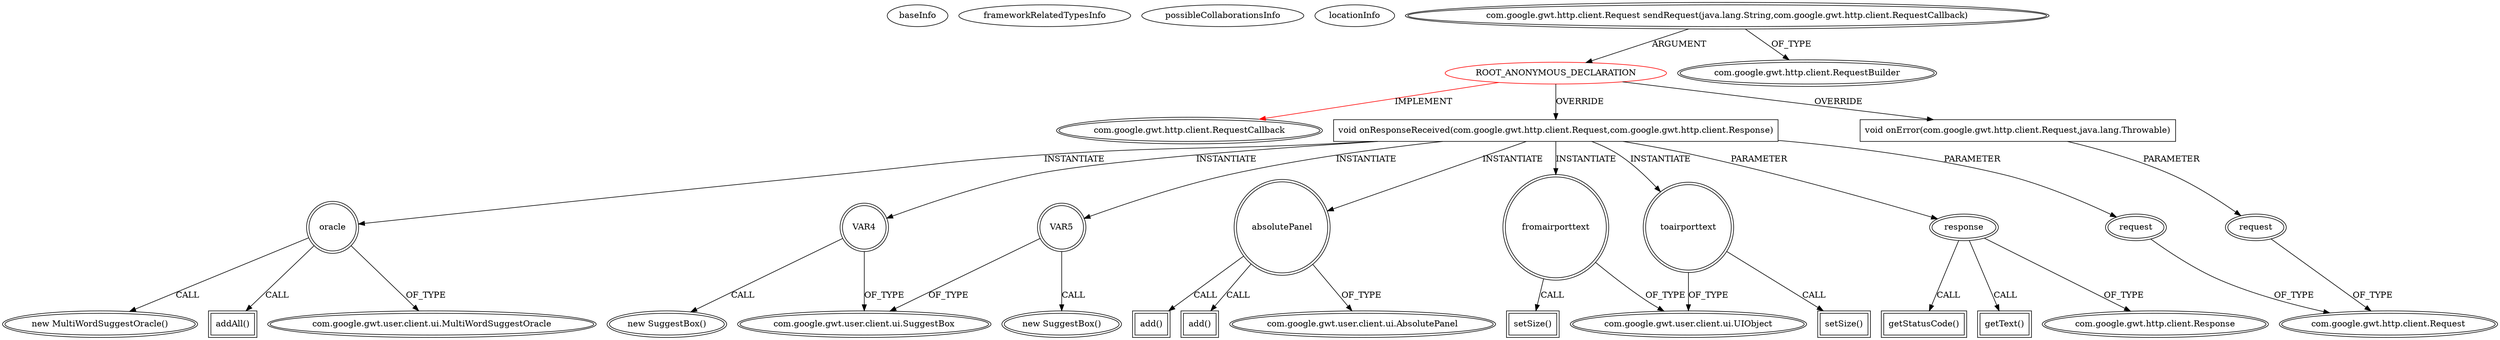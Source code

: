 digraph {
baseInfo[graphId=1092,category="extension_graph",isAnonymous=true,possibleRelation=false]
frameworkRelatedTypesInfo[0="com.google.gwt.http.client.RequestCallback"]
possibleCollaborationsInfo[]
locationInfo[projectName="coldplayguy-flight87",filePath="/coldplayguy-flight87/flight87-master/BookFlight/src/bookflight/client/BookFlight.java",contextSignature="void onModuleLoad()",graphId="1092"]
0[label="ROOT_ANONYMOUS_DECLARATION",vertexType="ROOT_ANONYMOUS_DECLARATION",isFrameworkType=false,color=red]
1[label="com.google.gwt.http.client.RequestCallback",vertexType="FRAMEWORK_INTERFACE_TYPE",isFrameworkType=true,peripheries=2]
2[label="com.google.gwt.http.client.Request sendRequest(java.lang.String,com.google.gwt.http.client.RequestCallback)",vertexType="OUTSIDE_CALL",isFrameworkType=true,peripheries=2]
3[label="com.google.gwt.http.client.RequestBuilder",vertexType="FRAMEWORK_CLASS_TYPE",isFrameworkType=true,peripheries=2]
4[label="void onError(com.google.gwt.http.client.Request,java.lang.Throwable)",vertexType="OVERRIDING_METHOD_DECLARATION",isFrameworkType=false,shape=box]
5[label="request",vertexType="PARAMETER_DECLARATION",isFrameworkType=true,peripheries=2]
6[label="com.google.gwt.http.client.Request",vertexType="FRAMEWORK_CLASS_TYPE",isFrameworkType=true,peripheries=2]
7[label="void onResponseReceived(com.google.gwt.http.client.Request,com.google.gwt.http.client.Response)",vertexType="OVERRIDING_METHOD_DECLARATION",isFrameworkType=false,shape=box]
8[label="request",vertexType="PARAMETER_DECLARATION",isFrameworkType=true,peripheries=2]
10[label="response",vertexType="PARAMETER_DECLARATION",isFrameworkType=true,peripheries=2]
11[label="com.google.gwt.http.client.Response",vertexType="FRAMEWORK_CLASS_TYPE",isFrameworkType=true,peripheries=2]
13[label="getStatusCode()",vertexType="INSIDE_CALL",isFrameworkType=true,peripheries=2,shape=box]
15[label="getText()",vertexType="INSIDE_CALL",isFrameworkType=true,peripheries=2,shape=box]
17[label="oracle",vertexType="VARIABLE_EXPRESION",isFrameworkType=true,peripheries=2,shape=circle]
18[label="com.google.gwt.user.client.ui.MultiWordSuggestOracle",vertexType="FRAMEWORK_CLASS_TYPE",isFrameworkType=true,peripheries=2]
16[label="new MultiWordSuggestOracle()",vertexType="CONSTRUCTOR_CALL",isFrameworkType=true,peripheries=2]
20[label="addAll()",vertexType="INSIDE_CALL",isFrameworkType=true,peripheries=2,shape=box]
22[label="VAR4",vertexType="VARIABLE_EXPRESION",isFrameworkType=true,peripheries=2,shape=circle]
23[label="com.google.gwt.user.client.ui.SuggestBox",vertexType="FRAMEWORK_CLASS_TYPE",isFrameworkType=true,peripheries=2]
21[label="new SuggestBox()",vertexType="CONSTRUCTOR_CALL",isFrameworkType=true,peripheries=2]
25[label="VAR5",vertexType="VARIABLE_EXPRESION",isFrameworkType=true,peripheries=2,shape=circle]
24[label="new SuggestBox()",vertexType="CONSTRUCTOR_CALL",isFrameworkType=true,peripheries=2]
27[label="absolutePanel",vertexType="VARIABLE_EXPRESION",isFrameworkType=true,peripheries=2,shape=circle]
29[label="com.google.gwt.user.client.ui.AbsolutePanel",vertexType="FRAMEWORK_CLASS_TYPE",isFrameworkType=true,peripheries=2]
28[label="add()",vertexType="INSIDE_CALL",isFrameworkType=true,peripheries=2,shape=box]
30[label="fromairporttext",vertexType="VARIABLE_EXPRESION",isFrameworkType=true,peripheries=2,shape=circle]
32[label="com.google.gwt.user.client.ui.UIObject",vertexType="FRAMEWORK_CLASS_TYPE",isFrameworkType=true,peripheries=2]
31[label="setSize()",vertexType="INSIDE_CALL",isFrameworkType=true,peripheries=2,shape=box]
34[label="add()",vertexType="INSIDE_CALL",isFrameworkType=true,peripheries=2,shape=box]
35[label="toairporttext",vertexType="VARIABLE_EXPRESION",isFrameworkType=true,peripheries=2,shape=circle]
36[label="setSize()",vertexType="INSIDE_CALL",isFrameworkType=true,peripheries=2,shape=box]
0->1[label="IMPLEMENT",color=red]
2->0[label="ARGUMENT"]
2->3[label="OF_TYPE"]
0->4[label="OVERRIDE"]
5->6[label="OF_TYPE"]
4->5[label="PARAMETER"]
0->7[label="OVERRIDE"]
8->6[label="OF_TYPE"]
7->8[label="PARAMETER"]
10->11[label="OF_TYPE"]
7->10[label="PARAMETER"]
10->13[label="CALL"]
10->15[label="CALL"]
7->17[label="INSTANTIATE"]
17->18[label="OF_TYPE"]
17->16[label="CALL"]
17->20[label="CALL"]
7->22[label="INSTANTIATE"]
22->23[label="OF_TYPE"]
22->21[label="CALL"]
7->25[label="INSTANTIATE"]
25->23[label="OF_TYPE"]
25->24[label="CALL"]
7->27[label="INSTANTIATE"]
27->29[label="OF_TYPE"]
27->28[label="CALL"]
7->30[label="INSTANTIATE"]
30->32[label="OF_TYPE"]
30->31[label="CALL"]
27->34[label="CALL"]
7->35[label="INSTANTIATE"]
35->32[label="OF_TYPE"]
35->36[label="CALL"]
}
